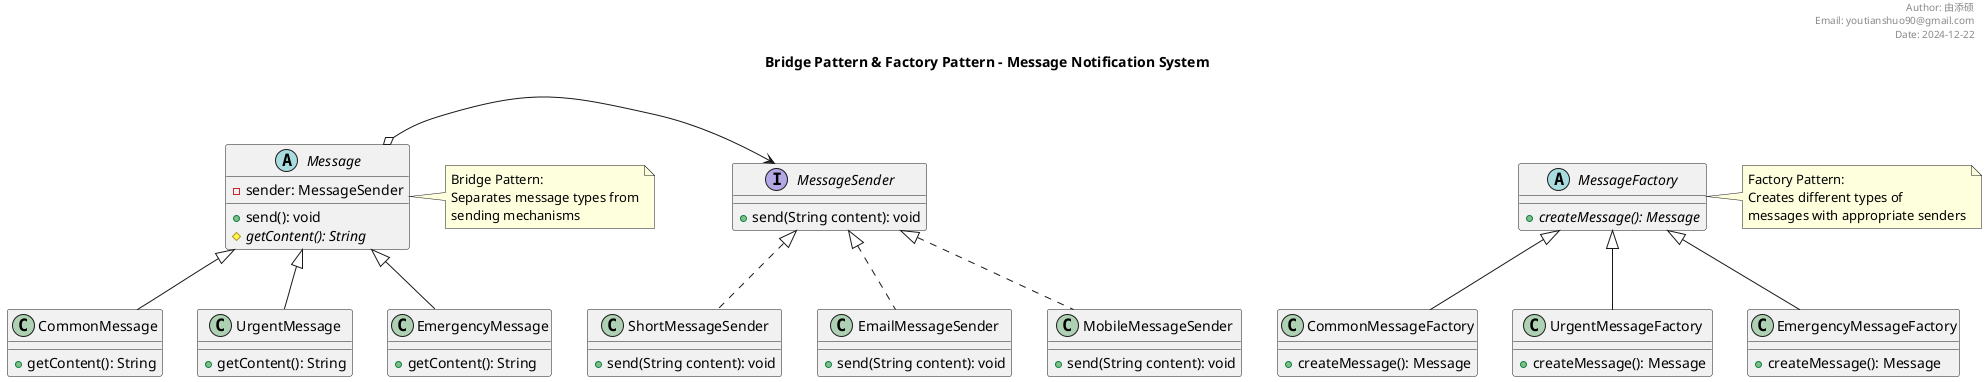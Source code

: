 @startuml

title Bridge Pattern & Factory Pattern - Message Notification System
header
Author: 由添硕
Email: youtianshuo90@gmail.com
Date: 2024-12-22
endheader

' Bridge Pattern
abstract class Message {
    -sender: MessageSender
    +send(): void
    #{abstract} getContent(): String
}

interface MessageSender {
    +send(String content): void
}

class CommonMessage {
    +getContent(): String
}

class UrgentMessage {
    +getContent(): String
}

class EmergencyMessage {
    +getContent(): String
}

class ShortMessageSender {
    +send(String content): void
}

class EmailMessageSender {
    +send(String content): void
}

class MobileMessageSender {
    +send(String content): void
}

Message o-right-> MessageSender
Message <|-- CommonMessage
Message <|-- UrgentMessage
Message <|-- EmergencyMessage
MessageSender <|.. ShortMessageSender
MessageSender <|.. EmailMessageSender
MessageSender <|.. MobileMessageSender

' Factory Pattern
abstract class MessageFactory {
    +{abstract} createMessage(): Message
}

class CommonMessageFactory {
    +createMessage(): Message
}

class UrgentMessageFactory {
    +createMessage(): Message
}

class EmergencyMessageFactory {
    +createMessage(): Message
}

MessageFactory <|-- CommonMessageFactory
MessageFactory <|-- UrgentMessageFactory
MessageFactory <|-- EmergencyMessageFactory

note right of Message
  Bridge Pattern:
  Separates message types from
  sending mechanisms
end note

note right of MessageFactory
  Factory Pattern:
  Creates different types of
  messages with appropriate senders
end note

@enduml
